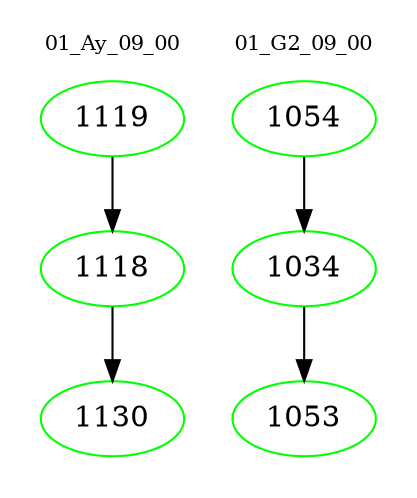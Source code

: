 digraph{
subgraph cluster_0 {
color = white
label = "01_Ay_09_00";
fontsize=10;
T0_1119 [label="1119", color="green"]
T0_1119 -> T0_1118 [color="black"]
T0_1118 [label="1118", color="green"]
T0_1118 -> T0_1130 [color="black"]
T0_1130 [label="1130", color="green"]
}
subgraph cluster_1 {
color = white
label = "01_G2_09_00";
fontsize=10;
T1_1054 [label="1054", color="green"]
T1_1054 -> T1_1034 [color="black"]
T1_1034 [label="1034", color="green"]
T1_1034 -> T1_1053 [color="black"]
T1_1053 [label="1053", color="green"]
}
}
